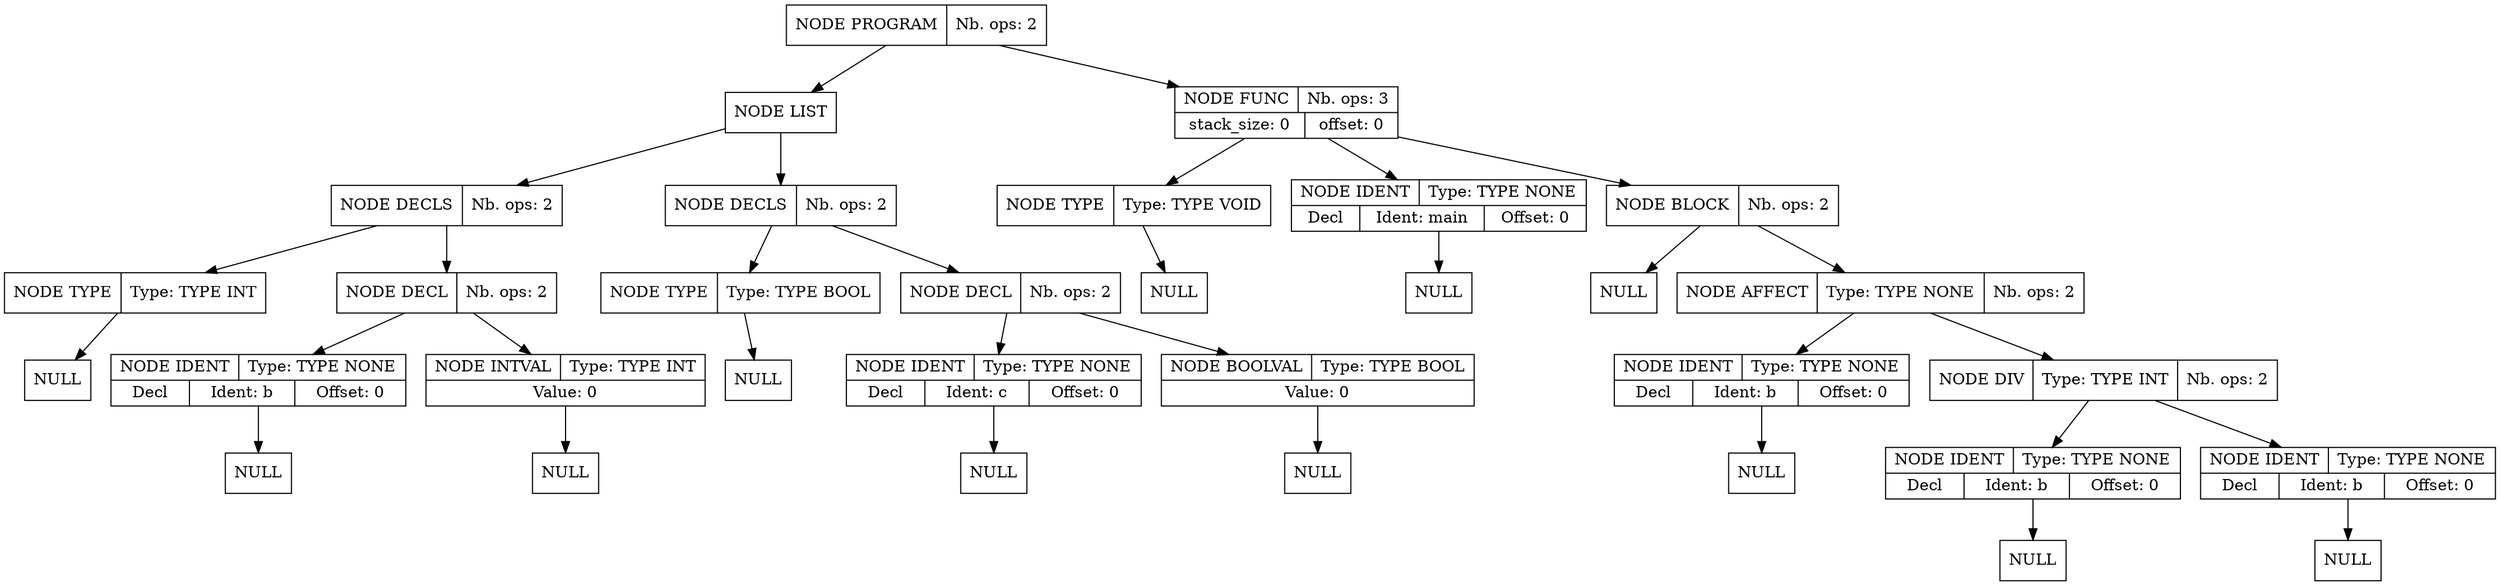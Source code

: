 digraph global_vars {
    N1 [shape=record, label="{{NODE PROGRAM|Nb. ops: 2}}"];
    N2 [shape=record, label="{{NODE LIST}}"];
    N3 [shape=record, label="{{NODE DECLS|Nb. ops: 2}}"];
    N4 [shape=record, label="{{NODE TYPE|Type: TYPE INT}}"];
    N5 [shape=record, label="{{NULL}}"];
    edge[tailclip=true];
    N4 -> N5
    edge[tailclip=true];
    N3 -> N4
    N6 [shape=record, label="{{NODE DECL|Nb. ops: 2}}"];
    N7 [shape=record, label="{{NODE IDENT|Type: TYPE NONE}|{<decl>Decl      |Ident: b|Offset: 0}}"];
    N8 [shape=record, label="{{NULL}}"];
    edge[tailclip=true];
    N7 -> N8
    edge[tailclip=true];
    N6 -> N7
    N9 [shape=record, label="{{NODE INTVAL|Type: TYPE INT}|{Value: 0}}"];
    N10 [shape=record, label="{{NULL}}"];
    edge[tailclip=true];
    N9 -> N10
    edge[tailclip=true];
    N6 -> N9
    edge[tailclip=true];
    N3 -> N6
    edge[tailclip=true];
    N2 -> N3
    N11 [shape=record, label="{{NODE DECLS|Nb. ops: 2}}"];
    N12 [shape=record, label="{{NODE TYPE|Type: TYPE BOOL}}"];
    N13 [shape=record, label="{{NULL}}"];
    edge[tailclip=true];
    N12 -> N13
    edge[tailclip=true];
    N11 -> N12
    N14 [shape=record, label="{{NODE DECL|Nb. ops: 2}}"];
    N15 [shape=record, label="{{NODE IDENT|Type: TYPE NONE}|{<decl>Decl      |Ident: c|Offset: 0}}"];
    N16 [shape=record, label="{{NULL}}"];
    edge[tailclip=true];
    N15 -> N16
    edge[tailclip=true];
    N14 -> N15
    N17 [shape=record, label="{{NODE BOOLVAL|Type: TYPE BOOL}|{Value: 0}}"];
    N18 [shape=record, label="{{NULL}}"];
    edge[tailclip=true];
    N17 -> N18
    edge[tailclip=true];
    N14 -> N17
    edge[tailclip=true];
    N11 -> N14
    edge[tailclip=true];
    N2 -> N11
    edge[tailclip=true];
    N1 -> N2
    N19 [shape=record, label="{{NODE FUNC|Nb. ops: 3}|{stack_size: 0|offset: 0}}"];
    N20 [shape=record, label="{{NODE TYPE|Type: TYPE VOID}}"];
    N21 [shape=record, label="{{NULL}}"];
    edge[tailclip=true];
    N20 -> N21
    edge[tailclip=true];
    N19 -> N20
    N22 [shape=record, label="{{NODE IDENT|Type: TYPE NONE}|{<decl>Decl      |Ident: main|Offset: 0}}"];
    N23 [shape=record, label="{{NULL}}"];
    edge[tailclip=true];
    N22 -> N23
    edge[tailclip=true];
    N19 -> N22
    N24 [shape=record, label="{{NODE BLOCK|Nb. ops: 2}}"];
    N25 [shape=record, label="{{NULL}}"];
    edge[tailclip=true];
    N24 -> N25
    N26 [shape=record, label="{{NODE AFFECT|Type: TYPE NONE|Nb. ops: 2}}"];
    N27 [shape=record, label="{{NODE IDENT|Type: TYPE NONE}|{<decl>Decl      |Ident: b|Offset: 0}}"];
    N28 [shape=record, label="{{NULL}}"];
    edge[tailclip=true];
    N27 -> N28
    edge[tailclip=true];
    N26 -> N27
    N29 [shape=record, label="{{NODE DIV|Type: TYPE INT|Nb. ops: 2}}"];
    N30 [shape=record, label="{{NODE IDENT|Type: TYPE NONE}|{<decl>Decl      |Ident: b|Offset: 0}}"];
    N31 [shape=record, label="{{NULL}}"];
    edge[tailclip=true];
    N30 -> N31
    edge[tailclip=true];
    N29 -> N30
    N32 [shape=record, label="{{NODE IDENT|Type: TYPE NONE}|{<decl>Decl      |Ident: b|Offset: 0}}"];
    N33 [shape=record, label="{{NULL}}"];
    edge[tailclip=true];
    N32 -> N33
    edge[tailclip=true];
    N29 -> N32
    edge[tailclip=true];
    N26 -> N29
    edge[tailclip=true];
    N24 -> N26
    edge[tailclip=true];
    N19 -> N24
    edge[tailclip=true];
    N1 -> N19
}